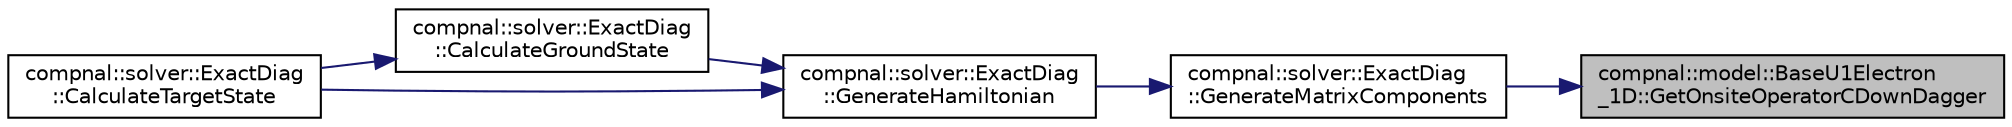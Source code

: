 digraph "compnal::model::BaseU1Electron_1D::GetOnsiteOperatorCDownDagger"
{
 // INTERACTIVE_SVG=YES
 // LATEX_PDF_SIZE
  edge [fontname="Helvetica",fontsize="10",labelfontname="Helvetica",labelfontsize="10"];
  node [fontname="Helvetica",fontsize="10",shape=record];
  rankdir="RL";
  Node1 [label="compnal::model::BaseU1Electron\l_1D::GetOnsiteOperatorCDownDagger",height=0.2,width=0.4,color="black", fillcolor="grey75", style="filled", fontcolor="black",tooltip="Get the creation operator for the electrons with the down spin ."];
  Node1 -> Node2 [dir="back",color="midnightblue",fontsize="10",style="solid",fontname="Helvetica"];
  Node2 [label="compnal::solver::ExactDiag\l::GenerateMatrixComponents",height=0.2,width=0.4,color="black", fillcolor="white", style="filled",URL="$de/d7d/classcompnal_1_1solver_1_1_exact_diag.html#ab88d4c67d3ca70815a43a7961c9080af",tooltip=" "];
  Node2 -> Node3 [dir="back",color="midnightblue",fontsize="10",style="solid",fontname="Helvetica"];
  Node3 [label="compnal::solver::ExactDiag\l::GenerateHamiltonian",height=0.2,width=0.4,color="black", fillcolor="white", style="filled",URL="$de/d7d/classcompnal_1_1solver_1_1_exact_diag.html#afc68d703f3882d48e3c09445db2994c2",tooltip=" "];
  Node3 -> Node4 [dir="back",color="midnightblue",fontsize="10",style="solid",fontname="Helvetica"];
  Node4 [label="compnal::solver::ExactDiag\l::CalculateGroundState",height=0.2,width=0.4,color="black", fillcolor="white", style="filled",URL="$de/d7d/classcompnal_1_1solver_1_1_exact_diag.html#a0e57f30ab281b750b7ebbb24ade22afd",tooltip="Calculate ground state by the exact diagonalization method."];
  Node4 -> Node5 [dir="back",color="midnightblue",fontsize="10",style="solid",fontname="Helvetica"];
  Node5 [label="compnal::solver::ExactDiag\l::CalculateTargetState",height=0.2,width=0.4,color="black", fillcolor="white", style="filled",URL="$de/d7d/classcompnal_1_1solver_1_1_exact_diag.html#a22420e816fb2c86f9e710312e8f346e2",tooltip=" "];
  Node3 -> Node5 [dir="back",color="midnightblue",fontsize="10",style="solid",fontname="Helvetica"];
}
